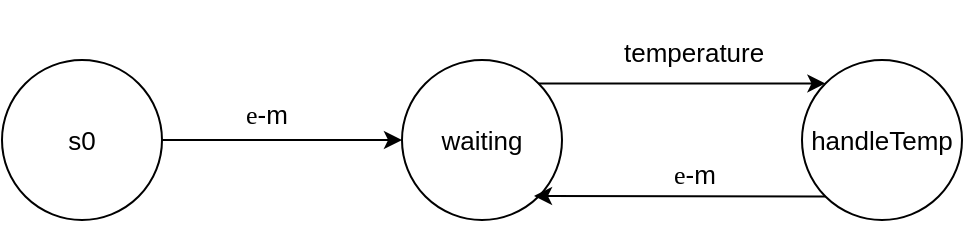 <mxfile version="15.2.9" type="device"><diagram id="ttgvD-r_tBOTW-rQ3YW1" name="Page-1"><mxGraphModel dx="1038" dy="489" grid="1" gridSize="10" guides="1" tooltips="1" connect="1" arrows="1" fold="1" page="1" pageScale="1" pageWidth="827" pageHeight="1169" math="0" shadow="0"><root><mxCell id="0"/><mxCell id="1" parent="0"/><mxCell id="5VZNS8eA8nr3ofAGg1Rq-1" value="" style="ellipse;whiteSpace=wrap;html=1;aspect=fixed;" vertex="1" parent="1"><mxGeometry x="80" y="160" width="80" height="80" as="geometry"/></mxCell><mxCell id="5VZNS8eA8nr3ofAGg1Rq-2" value="" style="ellipse;whiteSpace=wrap;html=1;aspect=fixed;" vertex="1" parent="1"><mxGeometry x="280" y="160" width="80" height="80" as="geometry"/></mxCell><mxCell id="5VZNS8eA8nr3ofAGg1Rq-5" value="&lt;font style=&quot;font-size: 13px&quot;&gt;s0&lt;/font&gt;" style="text;html=1;strokeColor=none;fillColor=none;align=center;verticalAlign=middle;whiteSpace=wrap;rounded=0;" vertex="1" parent="1"><mxGeometry x="100" y="190" width="40" height="20" as="geometry"/></mxCell><mxCell id="5VZNS8eA8nr3ofAGg1Rq-6" value="&lt;font style=&quot;font-size: 13px&quot;&gt;waiting&lt;/font&gt;" style="text;html=1;strokeColor=none;fillColor=none;align=center;verticalAlign=middle;whiteSpace=wrap;rounded=0;" vertex="1" parent="1"><mxGeometry x="300" y="190" width="40" height="20" as="geometry"/></mxCell><mxCell id="5VZNS8eA8nr3ofAGg1Rq-8" value="" style="endArrow=classic;html=1;exitX=1;exitY=0.5;exitDx=0;exitDy=0;entryX=0;entryY=0.5;entryDx=0;entryDy=0;" edge="1" parent="1" source="5VZNS8eA8nr3ofAGg1Rq-1" target="5VZNS8eA8nr3ofAGg1Rq-2"><mxGeometry width="50" height="50" relative="1" as="geometry"><mxPoint x="390" y="310" as="sourcePoint"/><mxPoint x="440" y="260" as="targetPoint"/></mxGeometry></mxCell><mxCell id="5VZNS8eA8nr3ofAGg1Rq-16" value="&lt;p class=&quot;MsoNormal&quot; style=&quot;font-size: 13px&quot;&gt;&lt;span style=&quot;line-height: 107% ; font-family: &amp;#34;symbol&amp;#34;&quot;&gt;&lt;span&gt;e&lt;/span&gt;&lt;/span&gt;&lt;span style=&quot;line-height: 107%&quot;&gt;-m&lt;/span&gt;&lt;/p&gt;" style="text;whiteSpace=wrap;html=1;" vertex="1" parent="1"><mxGeometry x="200" y="160" width="50" height="60" as="geometry"/></mxCell><mxCell id="5VZNS8eA8nr3ofAGg1Rq-17" value="&lt;font style=&quot;font-size: 13px&quot;&gt;handleTemp&lt;/font&gt;" style="ellipse;whiteSpace=wrap;html=1;aspect=fixed;" vertex="1" parent="1"><mxGeometry x="480" y="160" width="80" height="80" as="geometry"/></mxCell><mxCell id="5VZNS8eA8nr3ofAGg1Rq-18" value="" style="endArrow=classic;html=1;exitX=1;exitY=0;exitDx=0;exitDy=0;entryX=0;entryY=0;entryDx=0;entryDy=0;" edge="1" parent="1" source="5VZNS8eA8nr3ofAGg1Rq-2" target="5VZNS8eA8nr3ofAGg1Rq-17"><mxGeometry width="50" height="50" relative="1" as="geometry"><mxPoint x="170" y="210" as="sourcePoint"/><mxPoint x="290" y="210" as="targetPoint"/><Array as="points"/></mxGeometry></mxCell><mxCell id="5VZNS8eA8nr3ofAGg1Rq-19" value="&lt;p class=&quot;MsoNormal&quot;&gt;&lt;font style=&quot;font-size: 13px&quot;&gt;temperature&lt;/font&gt;&lt;/p&gt;" style="text;whiteSpace=wrap;html=1;" vertex="1" parent="1"><mxGeometry x="388.5" y="130" width="50" height="60" as="geometry"/></mxCell><mxCell id="5VZNS8eA8nr3ofAGg1Rq-20" value="" style="endArrow=classic;html=1;exitX=0;exitY=1;exitDx=0;exitDy=0;" edge="1" parent="1" source="5VZNS8eA8nr3ofAGg1Rq-17"><mxGeometry width="50" height="50" relative="1" as="geometry"><mxPoint x="380" y="190" as="sourcePoint"/><mxPoint x="346" y="228" as="targetPoint"/></mxGeometry></mxCell><mxCell id="5VZNS8eA8nr3ofAGg1Rq-22" value="&lt;p class=&quot;MsoNormal&quot; style=&quot;font-size: 13px&quot;&gt;&lt;span style=&quot;line-height: 107% ; font-family: &amp;#34;symbol&amp;#34;&quot;&gt;&lt;span&gt;e&lt;/span&gt;&lt;/span&gt;&lt;span style=&quot;line-height: 107%&quot;&gt;-m&lt;/span&gt;&lt;/p&gt;" style="text;whiteSpace=wrap;html=1;" vertex="1" parent="1"><mxGeometry x="414" y="190" width="50" height="60" as="geometry"/></mxCell></root></mxGraphModel></diagram></mxfile>